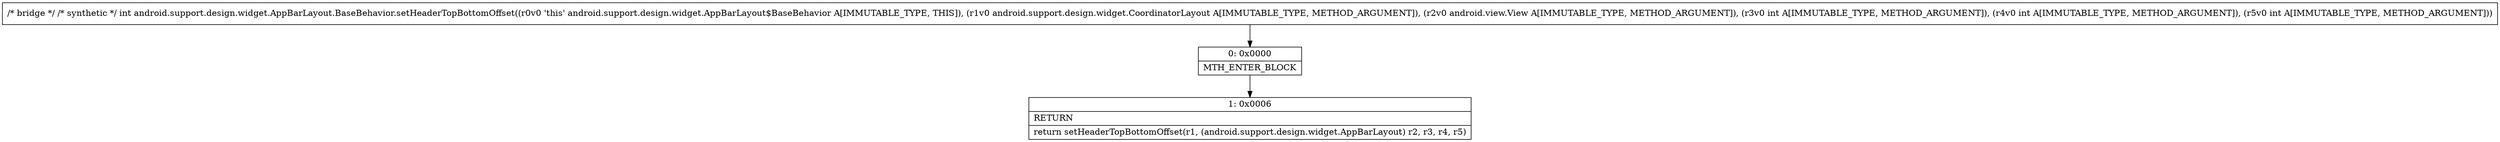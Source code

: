 digraph "CFG forandroid.support.design.widget.AppBarLayout.BaseBehavior.setHeaderTopBottomOffset(Landroid\/support\/design\/widget\/CoordinatorLayout;Landroid\/view\/View;III)I" {
Node_0 [shape=record,label="{0\:\ 0x0000|MTH_ENTER_BLOCK\l}"];
Node_1 [shape=record,label="{1\:\ 0x0006|RETURN\l|return setHeaderTopBottomOffset(r1, (android.support.design.widget.AppBarLayout) r2, r3, r4, r5)\l}"];
MethodNode[shape=record,label="{\/* bridge *\/ \/* synthetic *\/ int android.support.design.widget.AppBarLayout.BaseBehavior.setHeaderTopBottomOffset((r0v0 'this' android.support.design.widget.AppBarLayout$BaseBehavior A[IMMUTABLE_TYPE, THIS]), (r1v0 android.support.design.widget.CoordinatorLayout A[IMMUTABLE_TYPE, METHOD_ARGUMENT]), (r2v0 android.view.View A[IMMUTABLE_TYPE, METHOD_ARGUMENT]), (r3v0 int A[IMMUTABLE_TYPE, METHOD_ARGUMENT]), (r4v0 int A[IMMUTABLE_TYPE, METHOD_ARGUMENT]), (r5v0 int A[IMMUTABLE_TYPE, METHOD_ARGUMENT])) }"];
MethodNode -> Node_0;
Node_0 -> Node_1;
}

